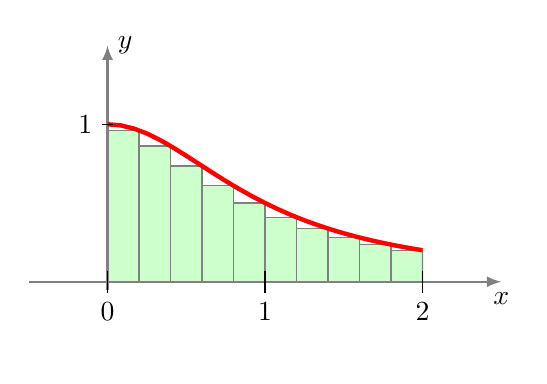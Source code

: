 \begin{tikzpicture}[scale=2]

% Preparation pour rectangles

  \def\a{0}; \def\b{2};   \def\n{10}; 
  \pgfmathparse{\n - 1}
  \global\let\nmoins\pgfmathresult

\pgfmathparse{divide(\b-\a,\n)}
\let\dx\pgfmathresult

% Rectangle a droite (en-dessous,en vert)

  \def\x{\a}
  \foreach \k in {0,1,...,\nmoins}{
  \pgfmathparse{\x}
  \global\let\xold\pgfmathresult


  \pgfmathparse{\x + \dx}
  \global\let\x\pgfmathresult

  \pgfmathparse{1/(1+\x*\x)}
  \global\let\y\pgfmathresult
  \filldraw[fill=green!20,draw=gray] (\xold,0) rectangle (\x,\y);
  %\filldraw[fill=orange!20,draw=gray] (\xold,0) rectangle (\x,\y);
  }


% Axes
     \draw[->,>=latex,thick, gray] (-0.5,0)--(2.5,0) node[below,black] {$x$};
     \draw[->,>=latex,thick, gray] (0,-0.05)--(0,1.5) node[right,black] {$y$};  

 

% Graphe et aire
  \draw[gray] (0,0) -- plot[domain=-0:2] (\x,{1/(1+\x*\x)}) -- (2,0) -- cycle;
  \draw[ultra thick, color=red,domain=0:2] plot (\x,{1/(1+\x*\x)});% node[above right] {$y=\frac{1}{1+x^2}$};

% Labels
  \foreach \x/\xtext in {0/0, 1/1, 2/2}
  \draw (\x cm,2pt) -- (\x cm,-2pt) node[anchor=north] {$\xtext$};
  \draw (1pt,1cm) -- (-1pt,1cm) node[anchor=east] {$1$};
  \node[below, inner sep=10pt] at (0.5,0) {\vphantom{$n=10$}};

\end{tikzpicture}
